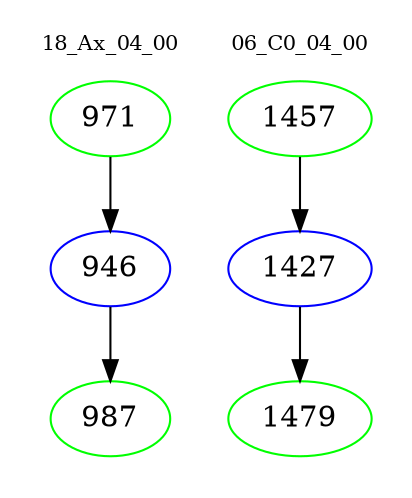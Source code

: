 digraph{
subgraph cluster_0 {
color = white
label = "18_Ax_04_00";
fontsize=10;
T0_971 [label="971", color="green"]
T0_971 -> T0_946 [color="black"]
T0_946 [label="946", color="blue"]
T0_946 -> T0_987 [color="black"]
T0_987 [label="987", color="green"]
}
subgraph cluster_1 {
color = white
label = "06_C0_04_00";
fontsize=10;
T1_1457 [label="1457", color="green"]
T1_1457 -> T1_1427 [color="black"]
T1_1427 [label="1427", color="blue"]
T1_1427 -> T1_1479 [color="black"]
T1_1479 [label="1479", color="green"]
}
}
